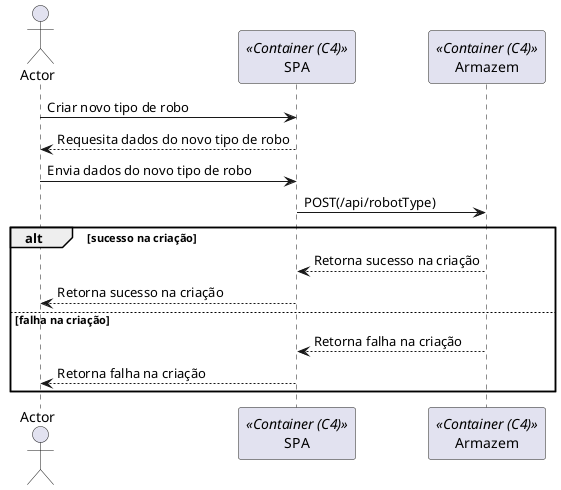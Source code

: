 @startuml

actor Actor as Actor
participant "SPA" as Container <<Container (C4)>>
participant "Armazem" as Armazem <<Container (C4)>>

Actor -> Container: Criar novo tipo de robo
Container --> Actor: Requesita dados do novo tipo de robo

Actor -> Container: Envia dados do novo tipo de robo

Container -> Armazem: POST(/api/robotType)

alt sucesso na criação
    Armazem --> Container: Retorna sucesso na criação
    Container --> Actor: Retorna sucesso na criação
else falha na criação
    Armazem --> Container: Retorna falha na criação
    Container --> Actor: Retorna falha na criação
end

@enduml

